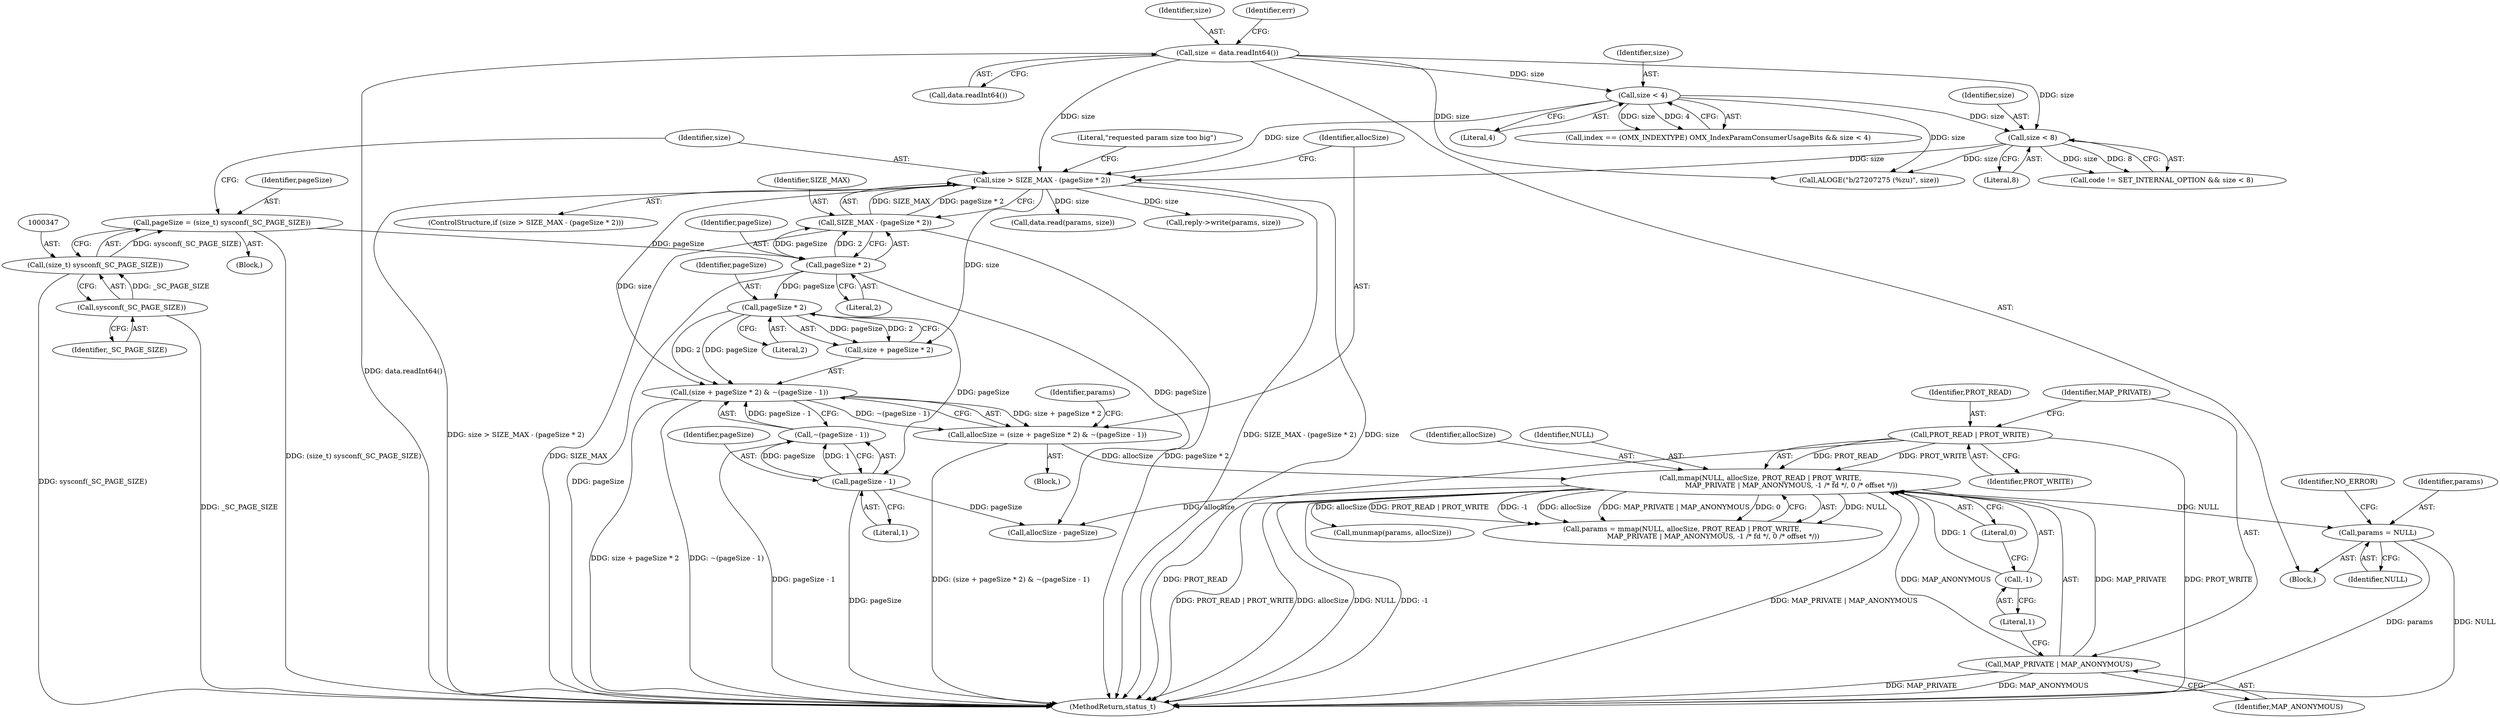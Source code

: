 digraph "0_Android_0bb5ced60304da7f61478ffd359e7ba65d72f181@pointer" {
"1000541" [label="(Call,params = NULL)"];
"1000377" [label="(Call,mmap(NULL, allocSize, PROT_READ | PROT_WRITE,\n                            MAP_PRIVATE | MAP_ANONYMOUS, -1 /* fd */, 0 /* offset */))"];
"1000363" [label="(Call,allocSize = (size + pageSize * 2) & ~(pageSize - 1))"];
"1000365" [label="(Call,(size + pageSize * 2) & ~(pageSize - 1))"];
"1000351" [label="(Call,size > SIZE_MAX - (pageSize * 2))"];
"1000295" [label="(Call,size = data.readInt64())"];
"1000329" [label="(Call,size < 8)"];
"1000322" [label="(Call,size < 4)"];
"1000353" [label="(Call,SIZE_MAX - (pageSize * 2))"];
"1000355" [label="(Call,pageSize * 2)"];
"1000344" [label="(Call,pageSize = (size_t) sysconf(_SC_PAGE_SIZE))"];
"1000346" [label="(Call,(size_t) sysconf(_SC_PAGE_SIZE))"];
"1000348" [label="(Call,sysconf(_SC_PAGE_SIZE))"];
"1000368" [label="(Call,pageSize * 2)"];
"1000371" [label="(Call,~(pageSize - 1))"];
"1000372" [label="(Call,pageSize - 1)"];
"1000380" [label="(Call,PROT_READ | PROT_WRITE)"];
"1000383" [label="(Call,MAP_PRIVATE | MAP_ANONYMOUS)"];
"1000386" [label="(Call,-1)"];
"1000348" [label="(Call,sysconf(_SC_PAGE_SIZE))"];
"1000325" [label="(Call,code != SET_INTERNAL_OPTION && size < 8)"];
"1000388" [label="(Literal,0)"];
"1000387" [label="(Literal,1)"];
"1000382" [label="(Identifier,PROT_WRITE)"];
"1000370" [label="(Literal,2)"];
"1000385" [label="(Identifier,MAP_ANONYMOUS)"];
"1000355" [label="(Call,pageSize * 2)"];
"1000330" [label="(Identifier,size)"];
"1000374" [label="(Literal,1)"];
"1000316" [label="(Call,index == (OMX_INDEXTYPE) OMX_IndexParamConsumerUsageBits && size < 4)"];
"1000349" [label="(Identifier,_SC_PAGE_SIZE)"];
"1000345" [label="(Identifier,pageSize)"];
"1000362" [label="(Block,)"];
"1000384" [label="(Identifier,MAP_PRIVATE)"];
"1000297" [label="(Call,data.readInt64())"];
"1000371" [label="(Call,~(pageSize - 1))"];
"1000386" [label="(Call,-1)"];
"1000360" [label="(Literal,\"requested param size too big\")"];
"1000331" [label="(Literal,8)"];
"1000545" [label="(Identifier,NO_ERROR)"];
"1000448" [label="(Call,allocSize - pageSize)"];
"1000372" [label="(Call,pageSize - 1)"];
"1000380" [label="(Call,PROT_READ | PROT_WRITE)"];
"1000373" [label="(Identifier,pageSize)"];
"1000381" [label="(Identifier,PROT_READ)"];
"1000277" [label="(Block,)"];
"1000295" [label="(Call,size = data.readInt64())"];
"1000323" [label="(Identifier,size)"];
"1000340" [label="(Block,)"];
"1000369" [label="(Identifier,pageSize)"];
"1000353" [label="(Call,SIZE_MAX - (pageSize * 2))"];
"1000538" [label="(Call,munmap(params, allocSize))"];
"1000324" [label="(Literal,4)"];
"1000542" [label="(Identifier,params)"];
"1000354" [label="(Identifier,SIZE_MAX)"];
"1000346" [label="(Call,(size_t) sysconf(_SC_PAGE_SIZE))"];
"1000296" [label="(Identifier,size)"];
"1000376" [label="(Identifier,params)"];
"1000375" [label="(Call,params = mmap(NULL, allocSize, PROT_READ | PROT_WRITE,\n                            MAP_PRIVATE | MAP_ANONYMOUS, -1 /* fd */, 0 /* offset */))"];
"1000396" [label="(Call,data.read(params, size))"];
"1000300" [label="(Identifier,err)"];
"1000344" [label="(Call,pageSize = (size_t) sysconf(_SC_PAGE_SIZE))"];
"1000541" [label="(Call,params = NULL)"];
"1000377" [label="(Call,mmap(NULL, allocSize, PROT_READ | PROT_WRITE,\n                            MAP_PRIVATE | MAP_ANONYMOUS, -1 /* fd */, 0 /* offset */))"];
"1000532" [label="(Call,reply->write(params, size))"];
"1000322" [label="(Call,size < 4)"];
"1000329" [label="(Call,size < 8)"];
"1000350" [label="(ControlStructure,if (size > SIZE_MAX - (pageSize * 2)))"];
"1000383" [label="(Call,MAP_PRIVATE | MAP_ANONYMOUS)"];
"1000365" [label="(Call,(size + pageSize * 2) & ~(pageSize - 1))"];
"1000368" [label="(Call,pageSize * 2)"];
"1000357" [label="(Literal,2)"];
"1000333" [label="(Call,ALOGE(\"b/27207275 (%zu)\", size))"];
"1000356" [label="(Identifier,pageSize)"];
"1000543" [label="(Identifier,NULL)"];
"1000379" [label="(Identifier,allocSize)"];
"1000363" [label="(Call,allocSize = (size + pageSize * 2) & ~(pageSize - 1))"];
"1000378" [label="(Identifier,NULL)"];
"1000352" [label="(Identifier,size)"];
"1001353" [label="(MethodReturn,status_t)"];
"1000351" [label="(Call,size > SIZE_MAX - (pageSize * 2))"];
"1000366" [label="(Call,size + pageSize * 2)"];
"1000364" [label="(Identifier,allocSize)"];
"1000541" -> "1000277"  [label="AST: "];
"1000541" -> "1000543"  [label="CFG: "];
"1000542" -> "1000541"  [label="AST: "];
"1000543" -> "1000541"  [label="AST: "];
"1000545" -> "1000541"  [label="CFG: "];
"1000541" -> "1001353"  [label="DDG: params"];
"1000541" -> "1001353"  [label="DDG: NULL"];
"1000377" -> "1000541"  [label="DDG: NULL"];
"1000377" -> "1000375"  [label="AST: "];
"1000377" -> "1000388"  [label="CFG: "];
"1000378" -> "1000377"  [label="AST: "];
"1000379" -> "1000377"  [label="AST: "];
"1000380" -> "1000377"  [label="AST: "];
"1000383" -> "1000377"  [label="AST: "];
"1000386" -> "1000377"  [label="AST: "];
"1000388" -> "1000377"  [label="AST: "];
"1000375" -> "1000377"  [label="CFG: "];
"1000377" -> "1001353"  [label="DDG: MAP_PRIVATE | MAP_ANONYMOUS"];
"1000377" -> "1001353"  [label="DDG: PROT_READ | PROT_WRITE"];
"1000377" -> "1001353"  [label="DDG: allocSize"];
"1000377" -> "1001353"  [label="DDG: NULL"];
"1000377" -> "1001353"  [label="DDG: -1"];
"1000377" -> "1000375"  [label="DDG: NULL"];
"1000377" -> "1000375"  [label="DDG: PROT_READ | PROT_WRITE"];
"1000377" -> "1000375"  [label="DDG: -1"];
"1000377" -> "1000375"  [label="DDG: allocSize"];
"1000377" -> "1000375"  [label="DDG: MAP_PRIVATE | MAP_ANONYMOUS"];
"1000377" -> "1000375"  [label="DDG: 0"];
"1000363" -> "1000377"  [label="DDG: allocSize"];
"1000380" -> "1000377"  [label="DDG: PROT_READ"];
"1000380" -> "1000377"  [label="DDG: PROT_WRITE"];
"1000383" -> "1000377"  [label="DDG: MAP_PRIVATE"];
"1000383" -> "1000377"  [label="DDG: MAP_ANONYMOUS"];
"1000386" -> "1000377"  [label="DDG: 1"];
"1000377" -> "1000448"  [label="DDG: allocSize"];
"1000377" -> "1000538"  [label="DDG: allocSize"];
"1000363" -> "1000362"  [label="AST: "];
"1000363" -> "1000365"  [label="CFG: "];
"1000364" -> "1000363"  [label="AST: "];
"1000365" -> "1000363"  [label="AST: "];
"1000376" -> "1000363"  [label="CFG: "];
"1000363" -> "1001353"  [label="DDG: (size + pageSize * 2) & ~(pageSize - 1)"];
"1000365" -> "1000363"  [label="DDG: size + pageSize * 2"];
"1000365" -> "1000363"  [label="DDG: ~(pageSize - 1)"];
"1000365" -> "1000371"  [label="CFG: "];
"1000366" -> "1000365"  [label="AST: "];
"1000371" -> "1000365"  [label="AST: "];
"1000365" -> "1001353"  [label="DDG: size + pageSize * 2"];
"1000365" -> "1001353"  [label="DDG: ~(pageSize - 1)"];
"1000351" -> "1000365"  [label="DDG: size"];
"1000368" -> "1000365"  [label="DDG: pageSize"];
"1000368" -> "1000365"  [label="DDG: 2"];
"1000371" -> "1000365"  [label="DDG: pageSize - 1"];
"1000351" -> "1000350"  [label="AST: "];
"1000351" -> "1000353"  [label="CFG: "];
"1000352" -> "1000351"  [label="AST: "];
"1000353" -> "1000351"  [label="AST: "];
"1000360" -> "1000351"  [label="CFG: "];
"1000364" -> "1000351"  [label="CFG: "];
"1000351" -> "1001353"  [label="DDG: size > SIZE_MAX - (pageSize * 2)"];
"1000351" -> "1001353"  [label="DDG: SIZE_MAX - (pageSize * 2)"];
"1000351" -> "1001353"  [label="DDG: size"];
"1000295" -> "1000351"  [label="DDG: size"];
"1000329" -> "1000351"  [label="DDG: size"];
"1000322" -> "1000351"  [label="DDG: size"];
"1000353" -> "1000351"  [label="DDG: SIZE_MAX"];
"1000353" -> "1000351"  [label="DDG: pageSize * 2"];
"1000351" -> "1000366"  [label="DDG: size"];
"1000351" -> "1000396"  [label="DDG: size"];
"1000351" -> "1000532"  [label="DDG: size"];
"1000295" -> "1000277"  [label="AST: "];
"1000295" -> "1000297"  [label="CFG: "];
"1000296" -> "1000295"  [label="AST: "];
"1000297" -> "1000295"  [label="AST: "];
"1000300" -> "1000295"  [label="CFG: "];
"1000295" -> "1001353"  [label="DDG: data.readInt64()"];
"1000295" -> "1000322"  [label="DDG: size"];
"1000295" -> "1000329"  [label="DDG: size"];
"1000295" -> "1000333"  [label="DDG: size"];
"1000329" -> "1000325"  [label="AST: "];
"1000329" -> "1000331"  [label="CFG: "];
"1000330" -> "1000329"  [label="AST: "];
"1000331" -> "1000329"  [label="AST: "];
"1000325" -> "1000329"  [label="CFG: "];
"1000329" -> "1000325"  [label="DDG: size"];
"1000329" -> "1000325"  [label="DDG: 8"];
"1000322" -> "1000329"  [label="DDG: size"];
"1000329" -> "1000333"  [label="DDG: size"];
"1000322" -> "1000316"  [label="AST: "];
"1000322" -> "1000324"  [label="CFG: "];
"1000323" -> "1000322"  [label="AST: "];
"1000324" -> "1000322"  [label="AST: "];
"1000316" -> "1000322"  [label="CFG: "];
"1000322" -> "1000316"  [label="DDG: size"];
"1000322" -> "1000316"  [label="DDG: 4"];
"1000322" -> "1000333"  [label="DDG: size"];
"1000353" -> "1000355"  [label="CFG: "];
"1000354" -> "1000353"  [label="AST: "];
"1000355" -> "1000353"  [label="AST: "];
"1000353" -> "1001353"  [label="DDG: SIZE_MAX"];
"1000353" -> "1001353"  [label="DDG: pageSize * 2"];
"1000355" -> "1000353"  [label="DDG: pageSize"];
"1000355" -> "1000353"  [label="DDG: 2"];
"1000355" -> "1000357"  [label="CFG: "];
"1000356" -> "1000355"  [label="AST: "];
"1000357" -> "1000355"  [label="AST: "];
"1000355" -> "1001353"  [label="DDG: pageSize"];
"1000344" -> "1000355"  [label="DDG: pageSize"];
"1000355" -> "1000368"  [label="DDG: pageSize"];
"1000355" -> "1000448"  [label="DDG: pageSize"];
"1000344" -> "1000340"  [label="AST: "];
"1000344" -> "1000346"  [label="CFG: "];
"1000345" -> "1000344"  [label="AST: "];
"1000346" -> "1000344"  [label="AST: "];
"1000352" -> "1000344"  [label="CFG: "];
"1000344" -> "1001353"  [label="DDG: (size_t) sysconf(_SC_PAGE_SIZE)"];
"1000346" -> "1000344"  [label="DDG: sysconf(_SC_PAGE_SIZE)"];
"1000346" -> "1000348"  [label="CFG: "];
"1000347" -> "1000346"  [label="AST: "];
"1000348" -> "1000346"  [label="AST: "];
"1000346" -> "1001353"  [label="DDG: sysconf(_SC_PAGE_SIZE)"];
"1000348" -> "1000346"  [label="DDG: _SC_PAGE_SIZE"];
"1000348" -> "1000349"  [label="CFG: "];
"1000349" -> "1000348"  [label="AST: "];
"1000348" -> "1001353"  [label="DDG: _SC_PAGE_SIZE"];
"1000368" -> "1000366"  [label="AST: "];
"1000368" -> "1000370"  [label="CFG: "];
"1000369" -> "1000368"  [label="AST: "];
"1000370" -> "1000368"  [label="AST: "];
"1000366" -> "1000368"  [label="CFG: "];
"1000368" -> "1000366"  [label="DDG: pageSize"];
"1000368" -> "1000366"  [label="DDG: 2"];
"1000368" -> "1000372"  [label="DDG: pageSize"];
"1000371" -> "1000372"  [label="CFG: "];
"1000372" -> "1000371"  [label="AST: "];
"1000371" -> "1001353"  [label="DDG: pageSize - 1"];
"1000372" -> "1000371"  [label="DDG: pageSize"];
"1000372" -> "1000371"  [label="DDG: 1"];
"1000372" -> "1000374"  [label="CFG: "];
"1000373" -> "1000372"  [label="AST: "];
"1000374" -> "1000372"  [label="AST: "];
"1000372" -> "1001353"  [label="DDG: pageSize"];
"1000372" -> "1000448"  [label="DDG: pageSize"];
"1000380" -> "1000382"  [label="CFG: "];
"1000381" -> "1000380"  [label="AST: "];
"1000382" -> "1000380"  [label="AST: "];
"1000384" -> "1000380"  [label="CFG: "];
"1000380" -> "1001353"  [label="DDG: PROT_WRITE"];
"1000380" -> "1001353"  [label="DDG: PROT_READ"];
"1000383" -> "1000385"  [label="CFG: "];
"1000384" -> "1000383"  [label="AST: "];
"1000385" -> "1000383"  [label="AST: "];
"1000387" -> "1000383"  [label="CFG: "];
"1000383" -> "1001353"  [label="DDG: MAP_PRIVATE"];
"1000383" -> "1001353"  [label="DDG: MAP_ANONYMOUS"];
"1000386" -> "1000387"  [label="CFG: "];
"1000387" -> "1000386"  [label="AST: "];
"1000388" -> "1000386"  [label="CFG: "];
}
